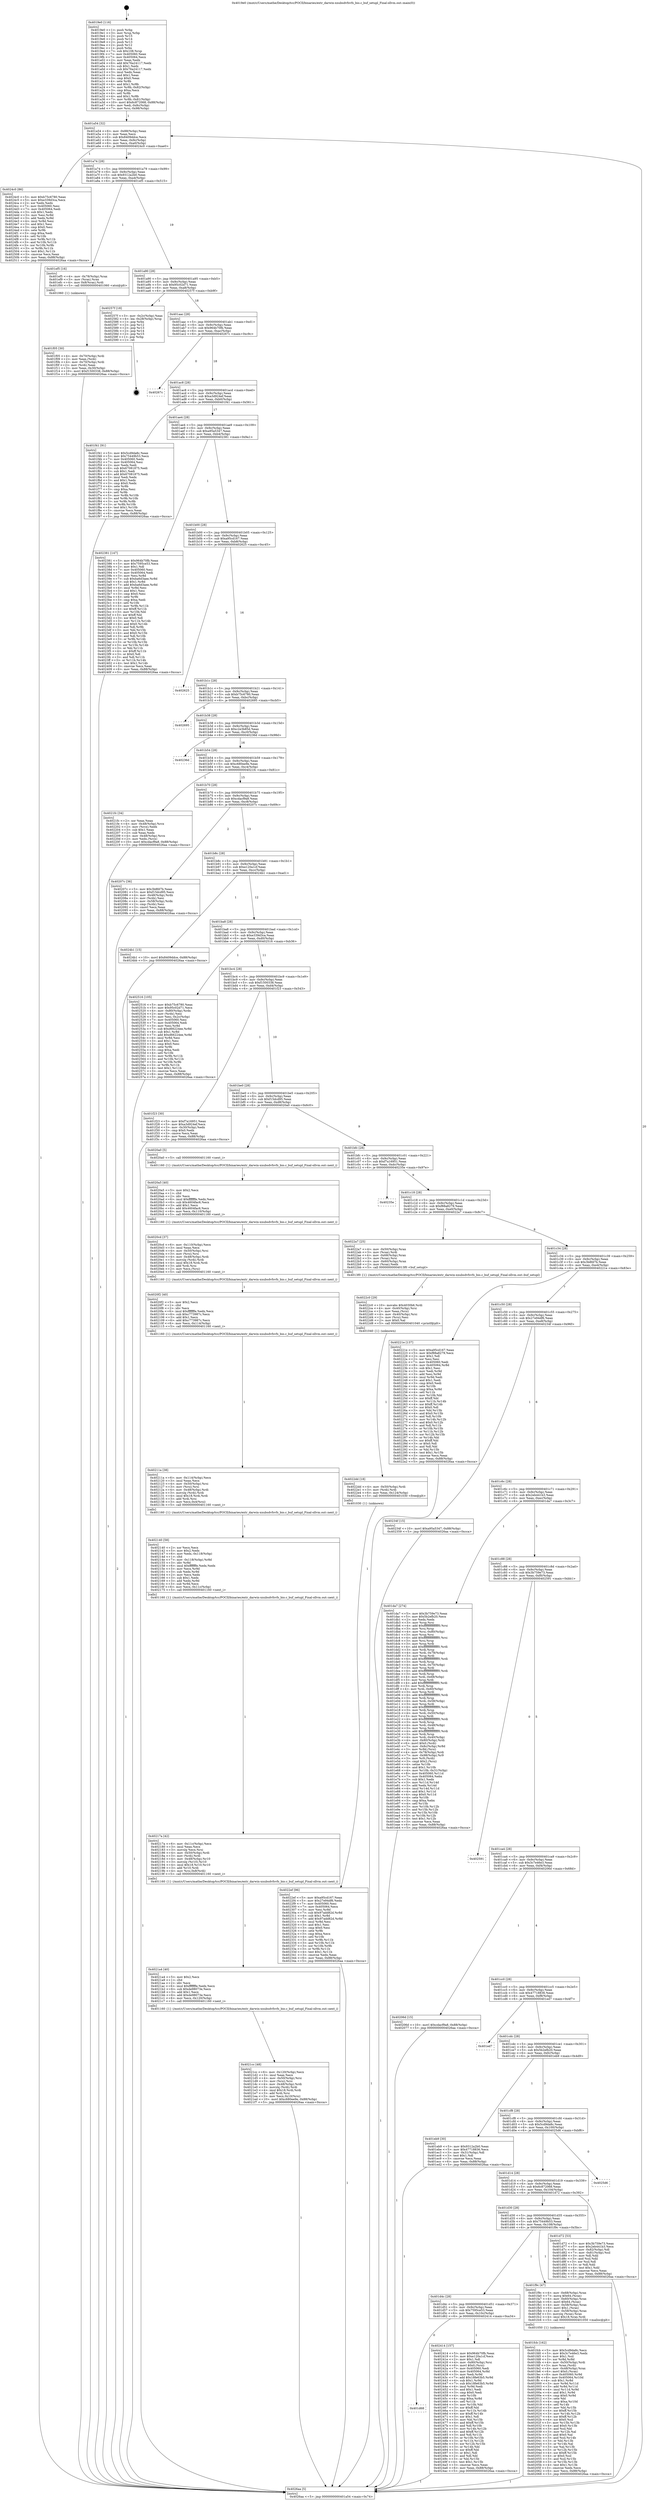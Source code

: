 digraph "0x4019e0" {
  label = "0x4019e0 (/mnt/c/Users/mathe/Desktop/tcc/POCII/binaries/extr_darwin-xnubsdvfsvfs_bio.c_buf_setupl_Final-ollvm.out::main(0))"
  labelloc = "t"
  node[shape=record]

  Entry [label="",width=0.3,height=0.3,shape=circle,fillcolor=black,style=filled]
  "0x401a54" [label="{
     0x401a54 [32]\l
     | [instrs]\l
     &nbsp;&nbsp;0x401a54 \<+6\>: mov -0x88(%rbp),%eax\l
     &nbsp;&nbsp;0x401a5a \<+2\>: mov %eax,%ecx\l
     &nbsp;&nbsp;0x401a5c \<+6\>: sub $0x8409ddce,%ecx\l
     &nbsp;&nbsp;0x401a62 \<+6\>: mov %eax,-0x9c(%rbp)\l
     &nbsp;&nbsp;0x401a68 \<+6\>: mov %ecx,-0xa0(%rbp)\l
     &nbsp;&nbsp;0x401a6e \<+6\>: je 00000000004024c0 \<main+0xae0\>\l
  }"]
  "0x4024c0" [label="{
     0x4024c0 [86]\l
     | [instrs]\l
     &nbsp;&nbsp;0x4024c0 \<+5\>: mov $0xb75c6780,%eax\l
     &nbsp;&nbsp;0x4024c5 \<+5\>: mov $0xe339d3ca,%ecx\l
     &nbsp;&nbsp;0x4024ca \<+2\>: xor %edx,%edx\l
     &nbsp;&nbsp;0x4024cc \<+7\>: mov 0x405060,%esi\l
     &nbsp;&nbsp;0x4024d3 \<+7\>: mov 0x405064,%edi\l
     &nbsp;&nbsp;0x4024da \<+3\>: sub $0x1,%edx\l
     &nbsp;&nbsp;0x4024dd \<+3\>: mov %esi,%r8d\l
     &nbsp;&nbsp;0x4024e0 \<+3\>: add %edx,%r8d\l
     &nbsp;&nbsp;0x4024e3 \<+4\>: imul %r8d,%esi\l
     &nbsp;&nbsp;0x4024e7 \<+3\>: and $0x1,%esi\l
     &nbsp;&nbsp;0x4024ea \<+3\>: cmp $0x0,%esi\l
     &nbsp;&nbsp;0x4024ed \<+4\>: sete %r9b\l
     &nbsp;&nbsp;0x4024f1 \<+3\>: cmp $0xa,%edi\l
     &nbsp;&nbsp;0x4024f4 \<+4\>: setl %r10b\l
     &nbsp;&nbsp;0x4024f8 \<+3\>: mov %r9b,%r11b\l
     &nbsp;&nbsp;0x4024fb \<+3\>: and %r10b,%r11b\l
     &nbsp;&nbsp;0x4024fe \<+3\>: xor %r10b,%r9b\l
     &nbsp;&nbsp;0x402501 \<+3\>: or %r9b,%r11b\l
     &nbsp;&nbsp;0x402504 \<+4\>: test $0x1,%r11b\l
     &nbsp;&nbsp;0x402508 \<+3\>: cmovne %ecx,%eax\l
     &nbsp;&nbsp;0x40250b \<+6\>: mov %eax,-0x88(%rbp)\l
     &nbsp;&nbsp;0x402511 \<+5\>: jmp 00000000004026aa \<main+0xcca\>\l
  }"]
  "0x401a74" [label="{
     0x401a74 [28]\l
     | [instrs]\l
     &nbsp;&nbsp;0x401a74 \<+5\>: jmp 0000000000401a79 \<main+0x99\>\l
     &nbsp;&nbsp;0x401a79 \<+6\>: mov -0x9c(%rbp),%eax\l
     &nbsp;&nbsp;0x401a7f \<+5\>: sub $0x9312a2b0,%eax\l
     &nbsp;&nbsp;0x401a84 \<+6\>: mov %eax,-0xa4(%rbp)\l
     &nbsp;&nbsp;0x401a8a \<+6\>: je 0000000000401ef5 \<main+0x515\>\l
  }"]
  Exit [label="",width=0.3,height=0.3,shape=circle,fillcolor=black,style=filled,peripheries=2]
  "0x401ef5" [label="{
     0x401ef5 [16]\l
     | [instrs]\l
     &nbsp;&nbsp;0x401ef5 \<+4\>: mov -0x78(%rbp),%rax\l
     &nbsp;&nbsp;0x401ef9 \<+3\>: mov (%rax),%rax\l
     &nbsp;&nbsp;0x401efc \<+4\>: mov 0x8(%rax),%rdi\l
     &nbsp;&nbsp;0x401f00 \<+5\>: call 0000000000401060 \<atoi@plt\>\l
     | [calls]\l
     &nbsp;&nbsp;0x401060 \{1\} (unknown)\l
  }"]
  "0x401a90" [label="{
     0x401a90 [28]\l
     | [instrs]\l
     &nbsp;&nbsp;0x401a90 \<+5\>: jmp 0000000000401a95 \<main+0xb5\>\l
     &nbsp;&nbsp;0x401a95 \<+6\>: mov -0x9c(%rbp),%eax\l
     &nbsp;&nbsp;0x401a9b \<+5\>: sub $0x95c02d71,%eax\l
     &nbsp;&nbsp;0x401aa0 \<+6\>: mov %eax,-0xa8(%rbp)\l
     &nbsp;&nbsp;0x401aa6 \<+6\>: je 000000000040257f \<main+0xb9f\>\l
  }"]
  "0x401d68" [label="{
     0x401d68\l
  }", style=dashed]
  "0x40257f" [label="{
     0x40257f [18]\l
     | [instrs]\l
     &nbsp;&nbsp;0x40257f \<+3\>: mov -0x2c(%rbp),%eax\l
     &nbsp;&nbsp;0x402582 \<+4\>: lea -0x28(%rbp),%rsp\l
     &nbsp;&nbsp;0x402586 \<+1\>: pop %rbx\l
     &nbsp;&nbsp;0x402587 \<+2\>: pop %r12\l
     &nbsp;&nbsp;0x402589 \<+2\>: pop %r13\l
     &nbsp;&nbsp;0x40258b \<+2\>: pop %r14\l
     &nbsp;&nbsp;0x40258d \<+2\>: pop %r15\l
     &nbsp;&nbsp;0x40258f \<+1\>: pop %rbp\l
     &nbsp;&nbsp;0x402590 \<+1\>: ret\l
  }"]
  "0x401aac" [label="{
     0x401aac [28]\l
     | [instrs]\l
     &nbsp;&nbsp;0x401aac \<+5\>: jmp 0000000000401ab1 \<main+0xd1\>\l
     &nbsp;&nbsp;0x401ab1 \<+6\>: mov -0x9c(%rbp),%eax\l
     &nbsp;&nbsp;0x401ab7 \<+5\>: sub $0x964b70fb,%eax\l
     &nbsp;&nbsp;0x401abc \<+6\>: mov %eax,-0xac(%rbp)\l
     &nbsp;&nbsp;0x401ac2 \<+6\>: je 000000000040267c \<main+0xc9c\>\l
  }"]
  "0x402414" [label="{
     0x402414 [157]\l
     | [instrs]\l
     &nbsp;&nbsp;0x402414 \<+5\>: mov $0x964b70fb,%eax\l
     &nbsp;&nbsp;0x402419 \<+5\>: mov $0xe120a1cf,%ecx\l
     &nbsp;&nbsp;0x40241e \<+2\>: mov $0x1,%dl\l
     &nbsp;&nbsp;0x402420 \<+4\>: mov -0x80(%rbp),%rsi\l
     &nbsp;&nbsp;0x402424 \<+6\>: movl $0x0,(%rsi)\l
     &nbsp;&nbsp;0x40242a \<+7\>: mov 0x405060,%edi\l
     &nbsp;&nbsp;0x402431 \<+8\>: mov 0x405064,%r8d\l
     &nbsp;&nbsp;0x402439 \<+3\>: mov %edi,%r9d\l
     &nbsp;&nbsp;0x40243c \<+7\>: add $0x18fe63b5,%r9d\l
     &nbsp;&nbsp;0x402443 \<+4\>: sub $0x1,%r9d\l
     &nbsp;&nbsp;0x402447 \<+7\>: sub $0x18fe63b5,%r9d\l
     &nbsp;&nbsp;0x40244e \<+4\>: imul %r9d,%edi\l
     &nbsp;&nbsp;0x402452 \<+3\>: and $0x1,%edi\l
     &nbsp;&nbsp;0x402455 \<+3\>: cmp $0x0,%edi\l
     &nbsp;&nbsp;0x402458 \<+4\>: sete %r10b\l
     &nbsp;&nbsp;0x40245c \<+4\>: cmp $0xa,%r8d\l
     &nbsp;&nbsp;0x402460 \<+4\>: setl %r11b\l
     &nbsp;&nbsp;0x402464 \<+3\>: mov %r10b,%bl\l
     &nbsp;&nbsp;0x402467 \<+3\>: xor $0xff,%bl\l
     &nbsp;&nbsp;0x40246a \<+3\>: mov %r11b,%r14b\l
     &nbsp;&nbsp;0x40246d \<+4\>: xor $0xff,%r14b\l
     &nbsp;&nbsp;0x402471 \<+3\>: xor $0x1,%dl\l
     &nbsp;&nbsp;0x402474 \<+3\>: mov %bl,%r15b\l
     &nbsp;&nbsp;0x402477 \<+4\>: and $0xff,%r15b\l
     &nbsp;&nbsp;0x40247b \<+3\>: and %dl,%r10b\l
     &nbsp;&nbsp;0x40247e \<+3\>: mov %r14b,%r12b\l
     &nbsp;&nbsp;0x402481 \<+4\>: and $0xff,%r12b\l
     &nbsp;&nbsp;0x402485 \<+3\>: and %dl,%r11b\l
     &nbsp;&nbsp;0x402488 \<+3\>: or %r10b,%r15b\l
     &nbsp;&nbsp;0x40248b \<+3\>: or %r11b,%r12b\l
     &nbsp;&nbsp;0x40248e \<+3\>: xor %r12b,%r15b\l
     &nbsp;&nbsp;0x402491 \<+3\>: or %r14b,%bl\l
     &nbsp;&nbsp;0x402494 \<+3\>: xor $0xff,%bl\l
     &nbsp;&nbsp;0x402497 \<+3\>: or $0x1,%dl\l
     &nbsp;&nbsp;0x40249a \<+2\>: and %dl,%bl\l
     &nbsp;&nbsp;0x40249c \<+3\>: or %bl,%r15b\l
     &nbsp;&nbsp;0x40249f \<+4\>: test $0x1,%r15b\l
     &nbsp;&nbsp;0x4024a3 \<+3\>: cmovne %ecx,%eax\l
     &nbsp;&nbsp;0x4024a6 \<+6\>: mov %eax,-0x88(%rbp)\l
     &nbsp;&nbsp;0x4024ac \<+5\>: jmp 00000000004026aa \<main+0xcca\>\l
  }"]
  "0x40267c" [label="{
     0x40267c\l
  }", style=dashed]
  "0x401ac8" [label="{
     0x401ac8 [28]\l
     | [instrs]\l
     &nbsp;&nbsp;0x401ac8 \<+5\>: jmp 0000000000401acd \<main+0xed\>\l
     &nbsp;&nbsp;0x401acd \<+6\>: mov -0x9c(%rbp),%eax\l
     &nbsp;&nbsp;0x401ad3 \<+5\>: sub $0xa3d924ef,%eax\l
     &nbsp;&nbsp;0x401ad8 \<+6\>: mov %eax,-0xb0(%rbp)\l
     &nbsp;&nbsp;0x401ade \<+6\>: je 0000000000401f41 \<main+0x561\>\l
  }"]
  "0x4022ef" [label="{
     0x4022ef [96]\l
     | [instrs]\l
     &nbsp;&nbsp;0x4022ef \<+5\>: mov $0xa95cd167,%eax\l
     &nbsp;&nbsp;0x4022f4 \<+5\>: mov $0x27e94df6,%edx\l
     &nbsp;&nbsp;0x4022f9 \<+7\>: mov 0x405060,%esi\l
     &nbsp;&nbsp;0x402300 \<+7\>: mov 0x405064,%ecx\l
     &nbsp;&nbsp;0x402307 \<+3\>: mov %esi,%r8d\l
     &nbsp;&nbsp;0x40230a \<+7\>: sub $0x97add82d,%r8d\l
     &nbsp;&nbsp;0x402311 \<+4\>: sub $0x1,%r8d\l
     &nbsp;&nbsp;0x402315 \<+7\>: add $0x97add82d,%r8d\l
     &nbsp;&nbsp;0x40231c \<+4\>: imul %r8d,%esi\l
     &nbsp;&nbsp;0x402320 \<+3\>: and $0x1,%esi\l
     &nbsp;&nbsp;0x402323 \<+3\>: cmp $0x0,%esi\l
     &nbsp;&nbsp;0x402326 \<+4\>: sete %r9b\l
     &nbsp;&nbsp;0x40232a \<+3\>: cmp $0xa,%ecx\l
     &nbsp;&nbsp;0x40232d \<+4\>: setl %r10b\l
     &nbsp;&nbsp;0x402331 \<+3\>: mov %r9b,%r11b\l
     &nbsp;&nbsp;0x402334 \<+3\>: and %r10b,%r11b\l
     &nbsp;&nbsp;0x402337 \<+3\>: xor %r10b,%r9b\l
     &nbsp;&nbsp;0x40233a \<+3\>: or %r9b,%r11b\l
     &nbsp;&nbsp;0x40233d \<+4\>: test $0x1,%r11b\l
     &nbsp;&nbsp;0x402341 \<+3\>: cmovne %edx,%eax\l
     &nbsp;&nbsp;0x402344 \<+6\>: mov %eax,-0x88(%rbp)\l
     &nbsp;&nbsp;0x40234a \<+5\>: jmp 00000000004026aa \<main+0xcca\>\l
  }"]
  "0x401f41" [label="{
     0x401f41 [91]\l
     | [instrs]\l
     &nbsp;&nbsp;0x401f41 \<+5\>: mov $0x5cd9da8c,%eax\l
     &nbsp;&nbsp;0x401f46 \<+5\>: mov $0x75449b53,%ecx\l
     &nbsp;&nbsp;0x401f4b \<+7\>: mov 0x405060,%edx\l
     &nbsp;&nbsp;0x401f52 \<+7\>: mov 0x405064,%esi\l
     &nbsp;&nbsp;0x401f59 \<+2\>: mov %edx,%edi\l
     &nbsp;&nbsp;0x401f5b \<+6\>: sub $0x67081875,%edi\l
     &nbsp;&nbsp;0x401f61 \<+3\>: sub $0x1,%edi\l
     &nbsp;&nbsp;0x401f64 \<+6\>: add $0x67081875,%edi\l
     &nbsp;&nbsp;0x401f6a \<+3\>: imul %edi,%edx\l
     &nbsp;&nbsp;0x401f6d \<+3\>: and $0x1,%edx\l
     &nbsp;&nbsp;0x401f70 \<+3\>: cmp $0x0,%edx\l
     &nbsp;&nbsp;0x401f73 \<+4\>: sete %r8b\l
     &nbsp;&nbsp;0x401f77 \<+3\>: cmp $0xa,%esi\l
     &nbsp;&nbsp;0x401f7a \<+4\>: setl %r9b\l
     &nbsp;&nbsp;0x401f7e \<+3\>: mov %r8b,%r10b\l
     &nbsp;&nbsp;0x401f81 \<+3\>: and %r9b,%r10b\l
     &nbsp;&nbsp;0x401f84 \<+3\>: xor %r9b,%r8b\l
     &nbsp;&nbsp;0x401f87 \<+3\>: or %r8b,%r10b\l
     &nbsp;&nbsp;0x401f8a \<+4\>: test $0x1,%r10b\l
     &nbsp;&nbsp;0x401f8e \<+3\>: cmovne %ecx,%eax\l
     &nbsp;&nbsp;0x401f91 \<+6\>: mov %eax,-0x88(%rbp)\l
     &nbsp;&nbsp;0x401f97 \<+5\>: jmp 00000000004026aa \<main+0xcca\>\l
  }"]
  "0x401ae4" [label="{
     0x401ae4 [28]\l
     | [instrs]\l
     &nbsp;&nbsp;0x401ae4 \<+5\>: jmp 0000000000401ae9 \<main+0x109\>\l
     &nbsp;&nbsp;0x401ae9 \<+6\>: mov -0x9c(%rbp),%eax\l
     &nbsp;&nbsp;0x401aef \<+5\>: sub $0xa95a5347,%eax\l
     &nbsp;&nbsp;0x401af4 \<+6\>: mov %eax,-0xb4(%rbp)\l
     &nbsp;&nbsp;0x401afa \<+6\>: je 0000000000402381 \<main+0x9a1\>\l
  }"]
  "0x4022dd" [label="{
     0x4022dd [18]\l
     | [instrs]\l
     &nbsp;&nbsp;0x4022dd \<+4\>: mov -0x50(%rbp),%rdi\l
     &nbsp;&nbsp;0x4022e1 \<+3\>: mov (%rdi),%rdi\l
     &nbsp;&nbsp;0x4022e4 \<+6\>: mov %eax,-0x124(%rbp)\l
     &nbsp;&nbsp;0x4022ea \<+5\>: call 0000000000401030 \<free@plt\>\l
     | [calls]\l
     &nbsp;&nbsp;0x401030 \{1\} (unknown)\l
  }"]
  "0x402381" [label="{
     0x402381 [147]\l
     | [instrs]\l
     &nbsp;&nbsp;0x402381 \<+5\>: mov $0x964b70fb,%eax\l
     &nbsp;&nbsp;0x402386 \<+5\>: mov $0x7595ce53,%ecx\l
     &nbsp;&nbsp;0x40238b \<+2\>: mov $0x1,%dl\l
     &nbsp;&nbsp;0x40238d \<+7\>: mov 0x405060,%esi\l
     &nbsp;&nbsp;0x402394 \<+7\>: mov 0x405064,%edi\l
     &nbsp;&nbsp;0x40239b \<+3\>: mov %esi,%r8d\l
     &nbsp;&nbsp;0x40239e \<+7\>: sub $0xba6d3aee,%r8d\l
     &nbsp;&nbsp;0x4023a5 \<+4\>: sub $0x1,%r8d\l
     &nbsp;&nbsp;0x4023a9 \<+7\>: add $0xba6d3aee,%r8d\l
     &nbsp;&nbsp;0x4023b0 \<+4\>: imul %r8d,%esi\l
     &nbsp;&nbsp;0x4023b4 \<+3\>: and $0x1,%esi\l
     &nbsp;&nbsp;0x4023b7 \<+3\>: cmp $0x0,%esi\l
     &nbsp;&nbsp;0x4023ba \<+4\>: sete %r9b\l
     &nbsp;&nbsp;0x4023be \<+3\>: cmp $0xa,%edi\l
     &nbsp;&nbsp;0x4023c1 \<+4\>: setl %r10b\l
     &nbsp;&nbsp;0x4023c5 \<+3\>: mov %r9b,%r11b\l
     &nbsp;&nbsp;0x4023c8 \<+4\>: xor $0xff,%r11b\l
     &nbsp;&nbsp;0x4023cc \<+3\>: mov %r10b,%bl\l
     &nbsp;&nbsp;0x4023cf \<+3\>: xor $0xff,%bl\l
     &nbsp;&nbsp;0x4023d2 \<+3\>: xor $0x0,%dl\l
     &nbsp;&nbsp;0x4023d5 \<+3\>: mov %r11b,%r14b\l
     &nbsp;&nbsp;0x4023d8 \<+4\>: and $0x0,%r14b\l
     &nbsp;&nbsp;0x4023dc \<+3\>: and %dl,%r9b\l
     &nbsp;&nbsp;0x4023df \<+3\>: mov %bl,%r15b\l
     &nbsp;&nbsp;0x4023e2 \<+4\>: and $0x0,%r15b\l
     &nbsp;&nbsp;0x4023e6 \<+3\>: and %dl,%r10b\l
     &nbsp;&nbsp;0x4023e9 \<+3\>: or %r9b,%r14b\l
     &nbsp;&nbsp;0x4023ec \<+3\>: or %r10b,%r15b\l
     &nbsp;&nbsp;0x4023ef \<+3\>: xor %r15b,%r14b\l
     &nbsp;&nbsp;0x4023f2 \<+3\>: or %bl,%r11b\l
     &nbsp;&nbsp;0x4023f5 \<+4\>: xor $0xff,%r11b\l
     &nbsp;&nbsp;0x4023f9 \<+3\>: or $0x0,%dl\l
     &nbsp;&nbsp;0x4023fc \<+3\>: and %dl,%r11b\l
     &nbsp;&nbsp;0x4023ff \<+3\>: or %r11b,%r14b\l
     &nbsp;&nbsp;0x402402 \<+4\>: test $0x1,%r14b\l
     &nbsp;&nbsp;0x402406 \<+3\>: cmovne %ecx,%eax\l
     &nbsp;&nbsp;0x402409 \<+6\>: mov %eax,-0x88(%rbp)\l
     &nbsp;&nbsp;0x40240f \<+5\>: jmp 00000000004026aa \<main+0xcca\>\l
  }"]
  "0x401b00" [label="{
     0x401b00 [28]\l
     | [instrs]\l
     &nbsp;&nbsp;0x401b00 \<+5\>: jmp 0000000000401b05 \<main+0x125\>\l
     &nbsp;&nbsp;0x401b05 \<+6\>: mov -0x9c(%rbp),%eax\l
     &nbsp;&nbsp;0x401b0b \<+5\>: sub $0xa95cd167,%eax\l
     &nbsp;&nbsp;0x401b10 \<+6\>: mov %eax,-0xb8(%rbp)\l
     &nbsp;&nbsp;0x401b16 \<+6\>: je 0000000000402625 \<main+0xc45\>\l
  }"]
  "0x4022c0" [label="{
     0x4022c0 [29]\l
     | [instrs]\l
     &nbsp;&nbsp;0x4022c0 \<+10\>: movabs $0x4030b6,%rdi\l
     &nbsp;&nbsp;0x4022ca \<+4\>: mov -0x40(%rbp),%rsi\l
     &nbsp;&nbsp;0x4022ce \<+2\>: mov %eax,(%rsi)\l
     &nbsp;&nbsp;0x4022d0 \<+4\>: mov -0x40(%rbp),%rsi\l
     &nbsp;&nbsp;0x4022d4 \<+2\>: mov (%rsi),%esi\l
     &nbsp;&nbsp;0x4022d6 \<+2\>: mov $0x0,%al\l
     &nbsp;&nbsp;0x4022d8 \<+5\>: call 0000000000401040 \<printf@plt\>\l
     | [calls]\l
     &nbsp;&nbsp;0x401040 \{1\} (unknown)\l
  }"]
  "0x402625" [label="{
     0x402625\l
  }", style=dashed]
  "0x401b1c" [label="{
     0x401b1c [28]\l
     | [instrs]\l
     &nbsp;&nbsp;0x401b1c \<+5\>: jmp 0000000000401b21 \<main+0x141\>\l
     &nbsp;&nbsp;0x401b21 \<+6\>: mov -0x9c(%rbp),%eax\l
     &nbsp;&nbsp;0x401b27 \<+5\>: sub $0xb75c6780,%eax\l
     &nbsp;&nbsp;0x401b2c \<+6\>: mov %eax,-0xbc(%rbp)\l
     &nbsp;&nbsp;0x401b32 \<+6\>: je 0000000000402695 \<main+0xcb5\>\l
  }"]
  "0x4021cc" [label="{
     0x4021cc [48]\l
     | [instrs]\l
     &nbsp;&nbsp;0x4021cc \<+6\>: mov -0x120(%rbp),%ecx\l
     &nbsp;&nbsp;0x4021d2 \<+3\>: imul %eax,%ecx\l
     &nbsp;&nbsp;0x4021d5 \<+4\>: mov -0x50(%rbp),%rsi\l
     &nbsp;&nbsp;0x4021d9 \<+3\>: mov (%rsi),%rsi\l
     &nbsp;&nbsp;0x4021dc \<+4\>: mov -0x48(%rbp),%rdi\l
     &nbsp;&nbsp;0x4021e0 \<+3\>: movslq (%rdi),%rdi\l
     &nbsp;&nbsp;0x4021e3 \<+4\>: imul $0x18,%rdi,%rdi\l
     &nbsp;&nbsp;0x4021e7 \<+3\>: add %rdi,%rsi\l
     &nbsp;&nbsp;0x4021ea \<+3\>: mov %ecx,0x10(%rsi)\l
     &nbsp;&nbsp;0x4021ed \<+10\>: movl $0xc680ee9e,-0x88(%rbp)\l
     &nbsp;&nbsp;0x4021f7 \<+5\>: jmp 00000000004026aa \<main+0xcca\>\l
  }"]
  "0x402695" [label="{
     0x402695\l
  }", style=dashed]
  "0x401b38" [label="{
     0x401b38 [28]\l
     | [instrs]\l
     &nbsp;&nbsp;0x401b38 \<+5\>: jmp 0000000000401b3d \<main+0x15d\>\l
     &nbsp;&nbsp;0x401b3d \<+6\>: mov -0x9c(%rbp),%eax\l
     &nbsp;&nbsp;0x401b43 \<+5\>: sub $0xc2e3b85d,%eax\l
     &nbsp;&nbsp;0x401b48 \<+6\>: mov %eax,-0xc0(%rbp)\l
     &nbsp;&nbsp;0x401b4e \<+6\>: je 000000000040236d \<main+0x98d\>\l
  }"]
  "0x4021a4" [label="{
     0x4021a4 [40]\l
     | [instrs]\l
     &nbsp;&nbsp;0x4021a4 \<+5\>: mov $0x2,%ecx\l
     &nbsp;&nbsp;0x4021a9 \<+1\>: cltd\l
     &nbsp;&nbsp;0x4021aa \<+2\>: idiv %ecx\l
     &nbsp;&nbsp;0x4021ac \<+6\>: imul $0xfffffffe,%edx,%ecx\l
     &nbsp;&nbsp;0x4021b2 \<+6\>: sub $0xde98073e,%ecx\l
     &nbsp;&nbsp;0x4021b8 \<+3\>: add $0x1,%ecx\l
     &nbsp;&nbsp;0x4021bb \<+6\>: add $0xde98073e,%ecx\l
     &nbsp;&nbsp;0x4021c1 \<+6\>: mov %ecx,-0x120(%rbp)\l
     &nbsp;&nbsp;0x4021c7 \<+5\>: call 0000000000401160 \<next_i\>\l
     | [calls]\l
     &nbsp;&nbsp;0x401160 \{1\} (/mnt/c/Users/mathe/Desktop/tcc/POCII/binaries/extr_darwin-xnubsdvfsvfs_bio.c_buf_setupl_Final-ollvm.out::next_i)\l
  }"]
  "0x40236d" [label="{
     0x40236d\l
  }", style=dashed]
  "0x401b54" [label="{
     0x401b54 [28]\l
     | [instrs]\l
     &nbsp;&nbsp;0x401b54 \<+5\>: jmp 0000000000401b59 \<main+0x179\>\l
     &nbsp;&nbsp;0x401b59 \<+6\>: mov -0x9c(%rbp),%eax\l
     &nbsp;&nbsp;0x401b5f \<+5\>: sub $0xc680ee9e,%eax\l
     &nbsp;&nbsp;0x401b64 \<+6\>: mov %eax,-0xc4(%rbp)\l
     &nbsp;&nbsp;0x401b6a \<+6\>: je 00000000004021fc \<main+0x81c\>\l
  }"]
  "0x40217a" [label="{
     0x40217a [42]\l
     | [instrs]\l
     &nbsp;&nbsp;0x40217a \<+6\>: mov -0x11c(%rbp),%ecx\l
     &nbsp;&nbsp;0x402180 \<+3\>: imul %eax,%ecx\l
     &nbsp;&nbsp;0x402183 \<+3\>: movslq %ecx,%rsi\l
     &nbsp;&nbsp;0x402186 \<+4\>: mov -0x50(%rbp),%rdi\l
     &nbsp;&nbsp;0x40218a \<+3\>: mov (%rdi),%rdi\l
     &nbsp;&nbsp;0x40218d \<+4\>: mov -0x48(%rbp),%r10\l
     &nbsp;&nbsp;0x402191 \<+3\>: movslq (%r10),%r10\l
     &nbsp;&nbsp;0x402194 \<+4\>: imul $0x18,%r10,%r10\l
     &nbsp;&nbsp;0x402198 \<+3\>: add %r10,%rdi\l
     &nbsp;&nbsp;0x40219b \<+4\>: mov %rsi,0x8(%rdi)\l
     &nbsp;&nbsp;0x40219f \<+5\>: call 0000000000401160 \<next_i\>\l
     | [calls]\l
     &nbsp;&nbsp;0x401160 \{1\} (/mnt/c/Users/mathe/Desktop/tcc/POCII/binaries/extr_darwin-xnubsdvfsvfs_bio.c_buf_setupl_Final-ollvm.out::next_i)\l
  }"]
  "0x4021fc" [label="{
     0x4021fc [34]\l
     | [instrs]\l
     &nbsp;&nbsp;0x4021fc \<+2\>: xor %eax,%eax\l
     &nbsp;&nbsp;0x4021fe \<+4\>: mov -0x48(%rbp),%rcx\l
     &nbsp;&nbsp;0x402202 \<+2\>: mov (%rcx),%edx\l
     &nbsp;&nbsp;0x402204 \<+3\>: sub $0x1,%eax\l
     &nbsp;&nbsp;0x402207 \<+2\>: sub %eax,%edx\l
     &nbsp;&nbsp;0x402209 \<+4\>: mov -0x48(%rbp),%rcx\l
     &nbsp;&nbsp;0x40220d \<+2\>: mov %edx,(%rcx)\l
     &nbsp;&nbsp;0x40220f \<+10\>: movl $0xcdacf9a8,-0x88(%rbp)\l
     &nbsp;&nbsp;0x402219 \<+5\>: jmp 00000000004026aa \<main+0xcca\>\l
  }"]
  "0x401b70" [label="{
     0x401b70 [28]\l
     | [instrs]\l
     &nbsp;&nbsp;0x401b70 \<+5\>: jmp 0000000000401b75 \<main+0x195\>\l
     &nbsp;&nbsp;0x401b75 \<+6\>: mov -0x9c(%rbp),%eax\l
     &nbsp;&nbsp;0x401b7b \<+5\>: sub $0xcdacf9a8,%eax\l
     &nbsp;&nbsp;0x401b80 \<+6\>: mov %eax,-0xc8(%rbp)\l
     &nbsp;&nbsp;0x401b86 \<+6\>: je 000000000040207c \<main+0x69c\>\l
  }"]
  "0x402140" [label="{
     0x402140 [58]\l
     | [instrs]\l
     &nbsp;&nbsp;0x402140 \<+2\>: xor %ecx,%ecx\l
     &nbsp;&nbsp;0x402142 \<+5\>: mov $0x2,%edx\l
     &nbsp;&nbsp;0x402147 \<+6\>: mov %edx,-0x118(%rbp)\l
     &nbsp;&nbsp;0x40214d \<+1\>: cltd\l
     &nbsp;&nbsp;0x40214e \<+7\>: mov -0x118(%rbp),%r8d\l
     &nbsp;&nbsp;0x402155 \<+3\>: idiv %r8d\l
     &nbsp;&nbsp;0x402158 \<+6\>: imul $0xfffffffe,%edx,%edx\l
     &nbsp;&nbsp;0x40215e \<+3\>: mov %ecx,%r9d\l
     &nbsp;&nbsp;0x402161 \<+3\>: sub %edx,%r9d\l
     &nbsp;&nbsp;0x402164 \<+2\>: mov %ecx,%edx\l
     &nbsp;&nbsp;0x402166 \<+3\>: sub $0x1,%edx\l
     &nbsp;&nbsp;0x402169 \<+3\>: add %edx,%r9d\l
     &nbsp;&nbsp;0x40216c \<+3\>: sub %r9d,%ecx\l
     &nbsp;&nbsp;0x40216f \<+6\>: mov %ecx,-0x11c(%rbp)\l
     &nbsp;&nbsp;0x402175 \<+5\>: call 0000000000401160 \<next_i\>\l
     | [calls]\l
     &nbsp;&nbsp;0x401160 \{1\} (/mnt/c/Users/mathe/Desktop/tcc/POCII/binaries/extr_darwin-xnubsdvfsvfs_bio.c_buf_setupl_Final-ollvm.out::next_i)\l
  }"]
  "0x40207c" [label="{
     0x40207c [36]\l
     | [instrs]\l
     &nbsp;&nbsp;0x40207c \<+5\>: mov $0x3b8fd7b,%eax\l
     &nbsp;&nbsp;0x402081 \<+5\>: mov $0xf15dcd95,%ecx\l
     &nbsp;&nbsp;0x402086 \<+4\>: mov -0x48(%rbp),%rdx\l
     &nbsp;&nbsp;0x40208a \<+2\>: mov (%rdx),%esi\l
     &nbsp;&nbsp;0x40208c \<+4\>: mov -0x58(%rbp),%rdx\l
     &nbsp;&nbsp;0x402090 \<+2\>: cmp (%rdx),%esi\l
     &nbsp;&nbsp;0x402092 \<+3\>: cmovl %ecx,%eax\l
     &nbsp;&nbsp;0x402095 \<+6\>: mov %eax,-0x88(%rbp)\l
     &nbsp;&nbsp;0x40209b \<+5\>: jmp 00000000004026aa \<main+0xcca\>\l
  }"]
  "0x401b8c" [label="{
     0x401b8c [28]\l
     | [instrs]\l
     &nbsp;&nbsp;0x401b8c \<+5\>: jmp 0000000000401b91 \<main+0x1b1\>\l
     &nbsp;&nbsp;0x401b91 \<+6\>: mov -0x9c(%rbp),%eax\l
     &nbsp;&nbsp;0x401b97 \<+5\>: sub $0xe120a1cf,%eax\l
     &nbsp;&nbsp;0x401b9c \<+6\>: mov %eax,-0xcc(%rbp)\l
     &nbsp;&nbsp;0x401ba2 \<+6\>: je 00000000004024b1 \<main+0xad1\>\l
  }"]
  "0x40211a" [label="{
     0x40211a [38]\l
     | [instrs]\l
     &nbsp;&nbsp;0x40211a \<+6\>: mov -0x114(%rbp),%ecx\l
     &nbsp;&nbsp;0x402120 \<+3\>: imul %eax,%ecx\l
     &nbsp;&nbsp;0x402123 \<+4\>: mov -0x50(%rbp),%rsi\l
     &nbsp;&nbsp;0x402127 \<+3\>: mov (%rsi),%rsi\l
     &nbsp;&nbsp;0x40212a \<+4\>: mov -0x48(%rbp),%rdi\l
     &nbsp;&nbsp;0x40212e \<+3\>: movslq (%rdi),%rdi\l
     &nbsp;&nbsp;0x402131 \<+4\>: imul $0x18,%rdi,%rdi\l
     &nbsp;&nbsp;0x402135 \<+3\>: add %rdi,%rsi\l
     &nbsp;&nbsp;0x402138 \<+3\>: mov %ecx,0x4(%rsi)\l
     &nbsp;&nbsp;0x40213b \<+5\>: call 0000000000401160 \<next_i\>\l
     | [calls]\l
     &nbsp;&nbsp;0x401160 \{1\} (/mnt/c/Users/mathe/Desktop/tcc/POCII/binaries/extr_darwin-xnubsdvfsvfs_bio.c_buf_setupl_Final-ollvm.out::next_i)\l
  }"]
  "0x4024b1" [label="{
     0x4024b1 [15]\l
     | [instrs]\l
     &nbsp;&nbsp;0x4024b1 \<+10\>: movl $0x8409ddce,-0x88(%rbp)\l
     &nbsp;&nbsp;0x4024bb \<+5\>: jmp 00000000004026aa \<main+0xcca\>\l
  }"]
  "0x401ba8" [label="{
     0x401ba8 [28]\l
     | [instrs]\l
     &nbsp;&nbsp;0x401ba8 \<+5\>: jmp 0000000000401bad \<main+0x1cd\>\l
     &nbsp;&nbsp;0x401bad \<+6\>: mov -0x9c(%rbp),%eax\l
     &nbsp;&nbsp;0x401bb3 \<+5\>: sub $0xe339d3ca,%eax\l
     &nbsp;&nbsp;0x401bb8 \<+6\>: mov %eax,-0xd0(%rbp)\l
     &nbsp;&nbsp;0x401bbe \<+6\>: je 0000000000402516 \<main+0xb36\>\l
  }"]
  "0x4020f2" [label="{
     0x4020f2 [40]\l
     | [instrs]\l
     &nbsp;&nbsp;0x4020f2 \<+5\>: mov $0x2,%ecx\l
     &nbsp;&nbsp;0x4020f7 \<+1\>: cltd\l
     &nbsp;&nbsp;0x4020f8 \<+2\>: idiv %ecx\l
     &nbsp;&nbsp;0x4020fa \<+6\>: imul $0xfffffffe,%edx,%ecx\l
     &nbsp;&nbsp;0x402100 \<+6\>: sub $0xc773987c,%ecx\l
     &nbsp;&nbsp;0x402106 \<+3\>: add $0x1,%ecx\l
     &nbsp;&nbsp;0x402109 \<+6\>: add $0xc773987c,%ecx\l
     &nbsp;&nbsp;0x40210f \<+6\>: mov %ecx,-0x114(%rbp)\l
     &nbsp;&nbsp;0x402115 \<+5\>: call 0000000000401160 \<next_i\>\l
     | [calls]\l
     &nbsp;&nbsp;0x401160 \{1\} (/mnt/c/Users/mathe/Desktop/tcc/POCII/binaries/extr_darwin-xnubsdvfsvfs_bio.c_buf_setupl_Final-ollvm.out::next_i)\l
  }"]
  "0x402516" [label="{
     0x402516 [105]\l
     | [instrs]\l
     &nbsp;&nbsp;0x402516 \<+5\>: mov $0xb75c6780,%eax\l
     &nbsp;&nbsp;0x40251b \<+5\>: mov $0x95c02d71,%ecx\l
     &nbsp;&nbsp;0x402520 \<+4\>: mov -0x80(%rbp),%rdx\l
     &nbsp;&nbsp;0x402524 \<+2\>: mov (%rdx),%esi\l
     &nbsp;&nbsp;0x402526 \<+3\>: mov %esi,-0x2c(%rbp)\l
     &nbsp;&nbsp;0x402529 \<+7\>: mov 0x405060,%esi\l
     &nbsp;&nbsp;0x402530 \<+7\>: mov 0x405064,%edi\l
     &nbsp;&nbsp;0x402537 \<+3\>: mov %esi,%r8d\l
     &nbsp;&nbsp;0x40253a \<+7\>: sub $0xd66224ee,%r8d\l
     &nbsp;&nbsp;0x402541 \<+4\>: sub $0x1,%r8d\l
     &nbsp;&nbsp;0x402545 \<+7\>: add $0xd66224ee,%r8d\l
     &nbsp;&nbsp;0x40254c \<+4\>: imul %r8d,%esi\l
     &nbsp;&nbsp;0x402550 \<+3\>: and $0x1,%esi\l
     &nbsp;&nbsp;0x402553 \<+3\>: cmp $0x0,%esi\l
     &nbsp;&nbsp;0x402556 \<+4\>: sete %r9b\l
     &nbsp;&nbsp;0x40255a \<+3\>: cmp $0xa,%edi\l
     &nbsp;&nbsp;0x40255d \<+4\>: setl %r10b\l
     &nbsp;&nbsp;0x402561 \<+3\>: mov %r9b,%r11b\l
     &nbsp;&nbsp;0x402564 \<+3\>: and %r10b,%r11b\l
     &nbsp;&nbsp;0x402567 \<+3\>: xor %r10b,%r9b\l
     &nbsp;&nbsp;0x40256a \<+3\>: or %r9b,%r11b\l
     &nbsp;&nbsp;0x40256d \<+4\>: test $0x1,%r11b\l
     &nbsp;&nbsp;0x402571 \<+3\>: cmovne %ecx,%eax\l
     &nbsp;&nbsp;0x402574 \<+6\>: mov %eax,-0x88(%rbp)\l
     &nbsp;&nbsp;0x40257a \<+5\>: jmp 00000000004026aa \<main+0xcca\>\l
  }"]
  "0x401bc4" [label="{
     0x401bc4 [28]\l
     | [instrs]\l
     &nbsp;&nbsp;0x401bc4 \<+5\>: jmp 0000000000401bc9 \<main+0x1e9\>\l
     &nbsp;&nbsp;0x401bc9 \<+6\>: mov -0x9c(%rbp),%eax\l
     &nbsp;&nbsp;0x401bcf \<+5\>: sub $0xf1500338,%eax\l
     &nbsp;&nbsp;0x401bd4 \<+6\>: mov %eax,-0xd4(%rbp)\l
     &nbsp;&nbsp;0x401bda \<+6\>: je 0000000000401f23 \<main+0x543\>\l
  }"]
  "0x4020cd" [label="{
     0x4020cd [37]\l
     | [instrs]\l
     &nbsp;&nbsp;0x4020cd \<+6\>: mov -0x110(%rbp),%ecx\l
     &nbsp;&nbsp;0x4020d3 \<+3\>: imul %eax,%ecx\l
     &nbsp;&nbsp;0x4020d6 \<+4\>: mov -0x50(%rbp),%rsi\l
     &nbsp;&nbsp;0x4020da \<+3\>: mov (%rsi),%rsi\l
     &nbsp;&nbsp;0x4020dd \<+4\>: mov -0x48(%rbp),%rdi\l
     &nbsp;&nbsp;0x4020e1 \<+3\>: movslq (%rdi),%rdi\l
     &nbsp;&nbsp;0x4020e4 \<+4\>: imul $0x18,%rdi,%rdi\l
     &nbsp;&nbsp;0x4020e8 \<+3\>: add %rdi,%rsi\l
     &nbsp;&nbsp;0x4020eb \<+2\>: mov %ecx,(%rsi)\l
     &nbsp;&nbsp;0x4020ed \<+5\>: call 0000000000401160 \<next_i\>\l
     | [calls]\l
     &nbsp;&nbsp;0x401160 \{1\} (/mnt/c/Users/mathe/Desktop/tcc/POCII/binaries/extr_darwin-xnubsdvfsvfs_bio.c_buf_setupl_Final-ollvm.out::next_i)\l
  }"]
  "0x401f23" [label="{
     0x401f23 [30]\l
     | [instrs]\l
     &nbsp;&nbsp;0x401f23 \<+5\>: mov $0xf7a16951,%eax\l
     &nbsp;&nbsp;0x401f28 \<+5\>: mov $0xa3d924ef,%ecx\l
     &nbsp;&nbsp;0x401f2d \<+3\>: mov -0x30(%rbp),%edx\l
     &nbsp;&nbsp;0x401f30 \<+3\>: cmp $0x0,%edx\l
     &nbsp;&nbsp;0x401f33 \<+3\>: cmove %ecx,%eax\l
     &nbsp;&nbsp;0x401f36 \<+6\>: mov %eax,-0x88(%rbp)\l
     &nbsp;&nbsp;0x401f3c \<+5\>: jmp 00000000004026aa \<main+0xcca\>\l
  }"]
  "0x401be0" [label="{
     0x401be0 [28]\l
     | [instrs]\l
     &nbsp;&nbsp;0x401be0 \<+5\>: jmp 0000000000401be5 \<main+0x205\>\l
     &nbsp;&nbsp;0x401be5 \<+6\>: mov -0x9c(%rbp),%eax\l
     &nbsp;&nbsp;0x401beb \<+5\>: sub $0xf15dcd95,%eax\l
     &nbsp;&nbsp;0x401bf0 \<+6\>: mov %eax,-0xd8(%rbp)\l
     &nbsp;&nbsp;0x401bf6 \<+6\>: je 00000000004020a0 \<main+0x6c0\>\l
  }"]
  "0x4020a5" [label="{
     0x4020a5 [40]\l
     | [instrs]\l
     &nbsp;&nbsp;0x4020a5 \<+5\>: mov $0x2,%ecx\l
     &nbsp;&nbsp;0x4020aa \<+1\>: cltd\l
     &nbsp;&nbsp;0x4020ab \<+2\>: idiv %ecx\l
     &nbsp;&nbsp;0x4020ad \<+6\>: imul $0xfffffffe,%edx,%ecx\l
     &nbsp;&nbsp;0x4020b3 \<+6\>: sub $0x4604fac6,%ecx\l
     &nbsp;&nbsp;0x4020b9 \<+3\>: add $0x1,%ecx\l
     &nbsp;&nbsp;0x4020bc \<+6\>: add $0x4604fac6,%ecx\l
     &nbsp;&nbsp;0x4020c2 \<+6\>: mov %ecx,-0x110(%rbp)\l
     &nbsp;&nbsp;0x4020c8 \<+5\>: call 0000000000401160 \<next_i\>\l
     | [calls]\l
     &nbsp;&nbsp;0x401160 \{1\} (/mnt/c/Users/mathe/Desktop/tcc/POCII/binaries/extr_darwin-xnubsdvfsvfs_bio.c_buf_setupl_Final-ollvm.out::next_i)\l
  }"]
  "0x4020a0" [label="{
     0x4020a0 [5]\l
     | [instrs]\l
     &nbsp;&nbsp;0x4020a0 \<+5\>: call 0000000000401160 \<next_i\>\l
     | [calls]\l
     &nbsp;&nbsp;0x401160 \{1\} (/mnt/c/Users/mathe/Desktop/tcc/POCII/binaries/extr_darwin-xnubsdvfsvfs_bio.c_buf_setupl_Final-ollvm.out::next_i)\l
  }"]
  "0x401bfc" [label="{
     0x401bfc [28]\l
     | [instrs]\l
     &nbsp;&nbsp;0x401bfc \<+5\>: jmp 0000000000401c01 \<main+0x221\>\l
     &nbsp;&nbsp;0x401c01 \<+6\>: mov -0x9c(%rbp),%eax\l
     &nbsp;&nbsp;0x401c07 \<+5\>: sub $0xf7a16951,%eax\l
     &nbsp;&nbsp;0x401c0c \<+6\>: mov %eax,-0xdc(%rbp)\l
     &nbsp;&nbsp;0x401c12 \<+6\>: je 000000000040235e \<main+0x97e\>\l
  }"]
  "0x401fcb" [label="{
     0x401fcb [162]\l
     | [instrs]\l
     &nbsp;&nbsp;0x401fcb \<+5\>: mov $0x5cd9da8c,%ecx\l
     &nbsp;&nbsp;0x401fd0 \<+5\>: mov $0x3c7e46e3,%edx\l
     &nbsp;&nbsp;0x401fd5 \<+3\>: mov $0x1,%sil\l
     &nbsp;&nbsp;0x401fd8 \<+3\>: xor %r8d,%r8d\l
     &nbsp;&nbsp;0x401fdb \<+4\>: mov -0x50(%rbp),%rdi\l
     &nbsp;&nbsp;0x401fdf \<+3\>: mov %rax,(%rdi)\l
     &nbsp;&nbsp;0x401fe2 \<+4\>: mov -0x48(%rbp),%rax\l
     &nbsp;&nbsp;0x401fe6 \<+6\>: movl $0x0,(%rax)\l
     &nbsp;&nbsp;0x401fec \<+8\>: mov 0x405060,%r9d\l
     &nbsp;&nbsp;0x401ff4 \<+8\>: mov 0x405064,%r10d\l
     &nbsp;&nbsp;0x401ffc \<+4\>: sub $0x1,%r8d\l
     &nbsp;&nbsp;0x402000 \<+3\>: mov %r9d,%r11d\l
     &nbsp;&nbsp;0x402003 \<+3\>: add %r8d,%r11d\l
     &nbsp;&nbsp;0x402006 \<+4\>: imul %r11d,%r9d\l
     &nbsp;&nbsp;0x40200a \<+4\>: and $0x1,%r9d\l
     &nbsp;&nbsp;0x40200e \<+4\>: cmp $0x0,%r9d\l
     &nbsp;&nbsp;0x402012 \<+3\>: sete %bl\l
     &nbsp;&nbsp;0x402015 \<+4\>: cmp $0xa,%r10d\l
     &nbsp;&nbsp;0x402019 \<+4\>: setl %r14b\l
     &nbsp;&nbsp;0x40201d \<+3\>: mov %bl,%r15b\l
     &nbsp;&nbsp;0x402020 \<+4\>: xor $0xff,%r15b\l
     &nbsp;&nbsp;0x402024 \<+3\>: mov %r14b,%r12b\l
     &nbsp;&nbsp;0x402027 \<+4\>: xor $0xff,%r12b\l
     &nbsp;&nbsp;0x40202b \<+4\>: xor $0x0,%sil\l
     &nbsp;&nbsp;0x40202f \<+3\>: mov %r15b,%r13b\l
     &nbsp;&nbsp;0x402032 \<+4\>: and $0x0,%r13b\l
     &nbsp;&nbsp;0x402036 \<+3\>: and %sil,%bl\l
     &nbsp;&nbsp;0x402039 \<+3\>: mov %r12b,%al\l
     &nbsp;&nbsp;0x40203c \<+2\>: and $0x0,%al\l
     &nbsp;&nbsp;0x40203e \<+3\>: and %sil,%r14b\l
     &nbsp;&nbsp;0x402041 \<+3\>: or %bl,%r13b\l
     &nbsp;&nbsp;0x402044 \<+3\>: or %r14b,%al\l
     &nbsp;&nbsp;0x402047 \<+3\>: xor %al,%r13b\l
     &nbsp;&nbsp;0x40204a \<+3\>: or %r12b,%r15b\l
     &nbsp;&nbsp;0x40204d \<+4\>: xor $0xff,%r15b\l
     &nbsp;&nbsp;0x402051 \<+4\>: or $0x0,%sil\l
     &nbsp;&nbsp;0x402055 \<+3\>: and %sil,%r15b\l
     &nbsp;&nbsp;0x402058 \<+3\>: or %r15b,%r13b\l
     &nbsp;&nbsp;0x40205b \<+4\>: test $0x1,%r13b\l
     &nbsp;&nbsp;0x40205f \<+3\>: cmovne %edx,%ecx\l
     &nbsp;&nbsp;0x402062 \<+6\>: mov %ecx,-0x88(%rbp)\l
     &nbsp;&nbsp;0x402068 \<+5\>: jmp 00000000004026aa \<main+0xcca\>\l
  }"]
  "0x40235e" [label="{
     0x40235e\l
  }", style=dashed]
  "0x401c18" [label="{
     0x401c18 [28]\l
     | [instrs]\l
     &nbsp;&nbsp;0x401c18 \<+5\>: jmp 0000000000401c1d \<main+0x23d\>\l
     &nbsp;&nbsp;0x401c1d \<+6\>: mov -0x9c(%rbp),%eax\l
     &nbsp;&nbsp;0x401c23 \<+5\>: sub $0xf88a8279,%eax\l
     &nbsp;&nbsp;0x401c28 \<+6\>: mov %eax,-0xe0(%rbp)\l
     &nbsp;&nbsp;0x401c2e \<+6\>: je 00000000004022a7 \<main+0x8c7\>\l
  }"]
  "0x401d4c" [label="{
     0x401d4c [28]\l
     | [instrs]\l
     &nbsp;&nbsp;0x401d4c \<+5\>: jmp 0000000000401d51 \<main+0x371\>\l
     &nbsp;&nbsp;0x401d51 \<+6\>: mov -0x9c(%rbp),%eax\l
     &nbsp;&nbsp;0x401d57 \<+5\>: sub $0x7595ce53,%eax\l
     &nbsp;&nbsp;0x401d5c \<+6\>: mov %eax,-0x10c(%rbp)\l
     &nbsp;&nbsp;0x401d62 \<+6\>: je 0000000000402414 \<main+0xa34\>\l
  }"]
  "0x4022a7" [label="{
     0x4022a7 [25]\l
     | [instrs]\l
     &nbsp;&nbsp;0x4022a7 \<+4\>: mov -0x50(%rbp),%rax\l
     &nbsp;&nbsp;0x4022ab \<+3\>: mov (%rax),%rdi\l
     &nbsp;&nbsp;0x4022ae \<+4\>: mov -0x68(%rbp),%rax\l
     &nbsp;&nbsp;0x4022b2 \<+3\>: mov (%rax),%rsi\l
     &nbsp;&nbsp;0x4022b5 \<+4\>: mov -0x60(%rbp),%rax\l
     &nbsp;&nbsp;0x4022b9 \<+2\>: mov (%rax),%edx\l
     &nbsp;&nbsp;0x4022bb \<+5\>: call 00000000004013f0 \<buf_setupl\>\l
     | [calls]\l
     &nbsp;&nbsp;0x4013f0 \{1\} (/mnt/c/Users/mathe/Desktop/tcc/POCII/binaries/extr_darwin-xnubsdvfsvfs_bio.c_buf_setupl_Final-ollvm.out::buf_setupl)\l
  }"]
  "0x401c34" [label="{
     0x401c34 [28]\l
     | [instrs]\l
     &nbsp;&nbsp;0x401c34 \<+5\>: jmp 0000000000401c39 \<main+0x259\>\l
     &nbsp;&nbsp;0x401c39 \<+6\>: mov -0x9c(%rbp),%eax\l
     &nbsp;&nbsp;0x401c3f \<+5\>: sub $0x3b8fd7b,%eax\l
     &nbsp;&nbsp;0x401c44 \<+6\>: mov %eax,-0xe4(%rbp)\l
     &nbsp;&nbsp;0x401c4a \<+6\>: je 000000000040221e \<main+0x83e\>\l
  }"]
  "0x401f9c" [label="{
     0x401f9c [47]\l
     | [instrs]\l
     &nbsp;&nbsp;0x401f9c \<+4\>: mov -0x68(%rbp),%rax\l
     &nbsp;&nbsp;0x401fa0 \<+7\>: movq $0x64,(%rax)\l
     &nbsp;&nbsp;0x401fa7 \<+4\>: mov -0x60(%rbp),%rax\l
     &nbsp;&nbsp;0x401fab \<+6\>: movl $0x64,(%rax)\l
     &nbsp;&nbsp;0x401fb1 \<+4\>: mov -0x58(%rbp),%rax\l
     &nbsp;&nbsp;0x401fb5 \<+6\>: movl $0x1,(%rax)\l
     &nbsp;&nbsp;0x401fbb \<+4\>: mov -0x58(%rbp),%rax\l
     &nbsp;&nbsp;0x401fbf \<+3\>: movslq (%rax),%rax\l
     &nbsp;&nbsp;0x401fc2 \<+4\>: imul $0x18,%rax,%rdi\l
     &nbsp;&nbsp;0x401fc6 \<+5\>: call 0000000000401050 \<malloc@plt\>\l
     | [calls]\l
     &nbsp;&nbsp;0x401050 \{1\} (unknown)\l
  }"]
  "0x40221e" [label="{
     0x40221e [137]\l
     | [instrs]\l
     &nbsp;&nbsp;0x40221e \<+5\>: mov $0xa95cd167,%eax\l
     &nbsp;&nbsp;0x402223 \<+5\>: mov $0xf88a8279,%ecx\l
     &nbsp;&nbsp;0x402228 \<+2\>: mov $0x1,%dl\l
     &nbsp;&nbsp;0x40222a \<+2\>: xor %esi,%esi\l
     &nbsp;&nbsp;0x40222c \<+7\>: mov 0x405060,%edi\l
     &nbsp;&nbsp;0x402233 \<+8\>: mov 0x405064,%r8d\l
     &nbsp;&nbsp;0x40223b \<+3\>: sub $0x1,%esi\l
     &nbsp;&nbsp;0x40223e \<+3\>: mov %edi,%r9d\l
     &nbsp;&nbsp;0x402241 \<+3\>: add %esi,%r9d\l
     &nbsp;&nbsp;0x402244 \<+4\>: imul %r9d,%edi\l
     &nbsp;&nbsp;0x402248 \<+3\>: and $0x1,%edi\l
     &nbsp;&nbsp;0x40224b \<+3\>: cmp $0x0,%edi\l
     &nbsp;&nbsp;0x40224e \<+4\>: sete %r10b\l
     &nbsp;&nbsp;0x402252 \<+4\>: cmp $0xa,%r8d\l
     &nbsp;&nbsp;0x402256 \<+4\>: setl %r11b\l
     &nbsp;&nbsp;0x40225a \<+3\>: mov %r10b,%bl\l
     &nbsp;&nbsp;0x40225d \<+3\>: xor $0xff,%bl\l
     &nbsp;&nbsp;0x402260 \<+3\>: mov %r11b,%r14b\l
     &nbsp;&nbsp;0x402263 \<+4\>: xor $0xff,%r14b\l
     &nbsp;&nbsp;0x402267 \<+3\>: xor $0x0,%dl\l
     &nbsp;&nbsp;0x40226a \<+3\>: mov %bl,%r15b\l
     &nbsp;&nbsp;0x40226d \<+4\>: and $0x0,%r15b\l
     &nbsp;&nbsp;0x402271 \<+3\>: and %dl,%r10b\l
     &nbsp;&nbsp;0x402274 \<+3\>: mov %r14b,%r12b\l
     &nbsp;&nbsp;0x402277 \<+4\>: and $0x0,%r12b\l
     &nbsp;&nbsp;0x40227b \<+3\>: and %dl,%r11b\l
     &nbsp;&nbsp;0x40227e \<+3\>: or %r10b,%r15b\l
     &nbsp;&nbsp;0x402281 \<+3\>: or %r11b,%r12b\l
     &nbsp;&nbsp;0x402284 \<+3\>: xor %r12b,%r15b\l
     &nbsp;&nbsp;0x402287 \<+3\>: or %r14b,%bl\l
     &nbsp;&nbsp;0x40228a \<+3\>: xor $0xff,%bl\l
     &nbsp;&nbsp;0x40228d \<+3\>: or $0x0,%dl\l
     &nbsp;&nbsp;0x402290 \<+2\>: and %dl,%bl\l
     &nbsp;&nbsp;0x402292 \<+3\>: or %bl,%r15b\l
     &nbsp;&nbsp;0x402295 \<+4\>: test $0x1,%r15b\l
     &nbsp;&nbsp;0x402299 \<+3\>: cmovne %ecx,%eax\l
     &nbsp;&nbsp;0x40229c \<+6\>: mov %eax,-0x88(%rbp)\l
     &nbsp;&nbsp;0x4022a2 \<+5\>: jmp 00000000004026aa \<main+0xcca\>\l
  }"]
  "0x401c50" [label="{
     0x401c50 [28]\l
     | [instrs]\l
     &nbsp;&nbsp;0x401c50 \<+5\>: jmp 0000000000401c55 \<main+0x275\>\l
     &nbsp;&nbsp;0x401c55 \<+6\>: mov -0x9c(%rbp),%eax\l
     &nbsp;&nbsp;0x401c5b \<+5\>: sub $0x27e94df6,%eax\l
     &nbsp;&nbsp;0x401c60 \<+6\>: mov %eax,-0xe8(%rbp)\l
     &nbsp;&nbsp;0x401c66 \<+6\>: je 000000000040234f \<main+0x96f\>\l
  }"]
  "0x401f05" [label="{
     0x401f05 [30]\l
     | [instrs]\l
     &nbsp;&nbsp;0x401f05 \<+4\>: mov -0x70(%rbp),%rdi\l
     &nbsp;&nbsp;0x401f09 \<+2\>: mov %eax,(%rdi)\l
     &nbsp;&nbsp;0x401f0b \<+4\>: mov -0x70(%rbp),%rdi\l
     &nbsp;&nbsp;0x401f0f \<+2\>: mov (%rdi),%eax\l
     &nbsp;&nbsp;0x401f11 \<+3\>: mov %eax,-0x30(%rbp)\l
     &nbsp;&nbsp;0x401f14 \<+10\>: movl $0xf1500338,-0x88(%rbp)\l
     &nbsp;&nbsp;0x401f1e \<+5\>: jmp 00000000004026aa \<main+0xcca\>\l
  }"]
  "0x40234f" [label="{
     0x40234f [15]\l
     | [instrs]\l
     &nbsp;&nbsp;0x40234f \<+10\>: movl $0xa95a5347,-0x88(%rbp)\l
     &nbsp;&nbsp;0x402359 \<+5\>: jmp 00000000004026aa \<main+0xcca\>\l
  }"]
  "0x401c6c" [label="{
     0x401c6c [28]\l
     | [instrs]\l
     &nbsp;&nbsp;0x401c6c \<+5\>: jmp 0000000000401c71 \<main+0x291\>\l
     &nbsp;&nbsp;0x401c71 \<+6\>: mov -0x9c(%rbp),%eax\l
     &nbsp;&nbsp;0x401c77 \<+5\>: sub $0x2eb441b3,%eax\l
     &nbsp;&nbsp;0x401c7c \<+6\>: mov %eax,-0xec(%rbp)\l
     &nbsp;&nbsp;0x401c82 \<+6\>: je 0000000000401da7 \<main+0x3c7\>\l
  }"]
  "0x4019e0" [label="{
     0x4019e0 [116]\l
     | [instrs]\l
     &nbsp;&nbsp;0x4019e0 \<+1\>: push %rbp\l
     &nbsp;&nbsp;0x4019e1 \<+3\>: mov %rsp,%rbp\l
     &nbsp;&nbsp;0x4019e4 \<+2\>: push %r15\l
     &nbsp;&nbsp;0x4019e6 \<+2\>: push %r14\l
     &nbsp;&nbsp;0x4019e8 \<+2\>: push %r13\l
     &nbsp;&nbsp;0x4019ea \<+2\>: push %r12\l
     &nbsp;&nbsp;0x4019ec \<+1\>: push %rbx\l
     &nbsp;&nbsp;0x4019ed \<+7\>: sub $0x108,%rsp\l
     &nbsp;&nbsp;0x4019f4 \<+7\>: mov 0x405060,%eax\l
     &nbsp;&nbsp;0x4019fb \<+7\>: mov 0x405064,%ecx\l
     &nbsp;&nbsp;0x401a02 \<+2\>: mov %eax,%edx\l
     &nbsp;&nbsp;0x401a04 \<+6\>: add $0x76a24117,%edx\l
     &nbsp;&nbsp;0x401a0a \<+3\>: sub $0x1,%edx\l
     &nbsp;&nbsp;0x401a0d \<+6\>: sub $0x76a24117,%edx\l
     &nbsp;&nbsp;0x401a13 \<+3\>: imul %edx,%eax\l
     &nbsp;&nbsp;0x401a16 \<+3\>: and $0x1,%eax\l
     &nbsp;&nbsp;0x401a19 \<+3\>: cmp $0x0,%eax\l
     &nbsp;&nbsp;0x401a1c \<+4\>: sete %r8b\l
     &nbsp;&nbsp;0x401a20 \<+4\>: and $0x1,%r8b\l
     &nbsp;&nbsp;0x401a24 \<+7\>: mov %r8b,-0x82(%rbp)\l
     &nbsp;&nbsp;0x401a2b \<+3\>: cmp $0xa,%ecx\l
     &nbsp;&nbsp;0x401a2e \<+4\>: setl %r8b\l
     &nbsp;&nbsp;0x401a32 \<+4\>: and $0x1,%r8b\l
     &nbsp;&nbsp;0x401a36 \<+7\>: mov %r8b,-0x81(%rbp)\l
     &nbsp;&nbsp;0x401a3d \<+10\>: movl $0x6c872068,-0x88(%rbp)\l
     &nbsp;&nbsp;0x401a47 \<+6\>: mov %edi,-0x8c(%rbp)\l
     &nbsp;&nbsp;0x401a4d \<+7\>: mov %rsi,-0x98(%rbp)\l
  }"]
  "0x401da7" [label="{
     0x401da7 [274]\l
     | [instrs]\l
     &nbsp;&nbsp;0x401da7 \<+5\>: mov $0x3b759e73,%eax\l
     &nbsp;&nbsp;0x401dac \<+5\>: mov $0x5b2efb20,%ecx\l
     &nbsp;&nbsp;0x401db1 \<+2\>: xor %edx,%edx\l
     &nbsp;&nbsp;0x401db3 \<+3\>: mov %rsp,%rsi\l
     &nbsp;&nbsp;0x401db6 \<+4\>: add $0xfffffffffffffff0,%rsi\l
     &nbsp;&nbsp;0x401dba \<+3\>: mov %rsi,%rsp\l
     &nbsp;&nbsp;0x401dbd \<+4\>: mov %rsi,-0x80(%rbp)\l
     &nbsp;&nbsp;0x401dc1 \<+3\>: mov %rsp,%rsi\l
     &nbsp;&nbsp;0x401dc4 \<+4\>: add $0xfffffffffffffff0,%rsi\l
     &nbsp;&nbsp;0x401dc8 \<+3\>: mov %rsi,%rsp\l
     &nbsp;&nbsp;0x401dcb \<+3\>: mov %rsp,%rdi\l
     &nbsp;&nbsp;0x401dce \<+4\>: add $0xfffffffffffffff0,%rdi\l
     &nbsp;&nbsp;0x401dd2 \<+3\>: mov %rdi,%rsp\l
     &nbsp;&nbsp;0x401dd5 \<+4\>: mov %rdi,-0x78(%rbp)\l
     &nbsp;&nbsp;0x401dd9 \<+3\>: mov %rsp,%rdi\l
     &nbsp;&nbsp;0x401ddc \<+4\>: add $0xfffffffffffffff0,%rdi\l
     &nbsp;&nbsp;0x401de0 \<+3\>: mov %rdi,%rsp\l
     &nbsp;&nbsp;0x401de3 \<+4\>: mov %rdi,-0x70(%rbp)\l
     &nbsp;&nbsp;0x401de7 \<+3\>: mov %rsp,%rdi\l
     &nbsp;&nbsp;0x401dea \<+4\>: add $0xfffffffffffffff0,%rdi\l
     &nbsp;&nbsp;0x401dee \<+3\>: mov %rdi,%rsp\l
     &nbsp;&nbsp;0x401df1 \<+4\>: mov %rdi,-0x68(%rbp)\l
     &nbsp;&nbsp;0x401df5 \<+3\>: mov %rsp,%rdi\l
     &nbsp;&nbsp;0x401df8 \<+4\>: add $0xfffffffffffffff0,%rdi\l
     &nbsp;&nbsp;0x401dfc \<+3\>: mov %rdi,%rsp\l
     &nbsp;&nbsp;0x401dff \<+4\>: mov %rdi,-0x60(%rbp)\l
     &nbsp;&nbsp;0x401e03 \<+3\>: mov %rsp,%rdi\l
     &nbsp;&nbsp;0x401e06 \<+4\>: add $0xfffffffffffffff0,%rdi\l
     &nbsp;&nbsp;0x401e0a \<+3\>: mov %rdi,%rsp\l
     &nbsp;&nbsp;0x401e0d \<+4\>: mov %rdi,-0x58(%rbp)\l
     &nbsp;&nbsp;0x401e11 \<+3\>: mov %rsp,%rdi\l
     &nbsp;&nbsp;0x401e14 \<+4\>: add $0xfffffffffffffff0,%rdi\l
     &nbsp;&nbsp;0x401e18 \<+3\>: mov %rdi,%rsp\l
     &nbsp;&nbsp;0x401e1b \<+4\>: mov %rdi,-0x50(%rbp)\l
     &nbsp;&nbsp;0x401e1f \<+3\>: mov %rsp,%rdi\l
     &nbsp;&nbsp;0x401e22 \<+4\>: add $0xfffffffffffffff0,%rdi\l
     &nbsp;&nbsp;0x401e26 \<+3\>: mov %rdi,%rsp\l
     &nbsp;&nbsp;0x401e29 \<+4\>: mov %rdi,-0x48(%rbp)\l
     &nbsp;&nbsp;0x401e2d \<+3\>: mov %rsp,%rdi\l
     &nbsp;&nbsp;0x401e30 \<+4\>: add $0xfffffffffffffff0,%rdi\l
     &nbsp;&nbsp;0x401e34 \<+3\>: mov %rdi,%rsp\l
     &nbsp;&nbsp;0x401e37 \<+4\>: mov %rdi,-0x40(%rbp)\l
     &nbsp;&nbsp;0x401e3b \<+4\>: mov -0x80(%rbp),%rdi\l
     &nbsp;&nbsp;0x401e3f \<+6\>: movl $0x0,(%rdi)\l
     &nbsp;&nbsp;0x401e45 \<+7\>: mov -0x8c(%rbp),%r8d\l
     &nbsp;&nbsp;0x401e4c \<+3\>: mov %r8d,(%rsi)\l
     &nbsp;&nbsp;0x401e4f \<+4\>: mov -0x78(%rbp),%rdi\l
     &nbsp;&nbsp;0x401e53 \<+7\>: mov -0x98(%rbp),%r9\l
     &nbsp;&nbsp;0x401e5a \<+3\>: mov %r9,(%rdi)\l
     &nbsp;&nbsp;0x401e5d \<+3\>: cmpl $0x2,(%rsi)\l
     &nbsp;&nbsp;0x401e60 \<+4\>: setne %r10b\l
     &nbsp;&nbsp;0x401e64 \<+4\>: and $0x1,%r10b\l
     &nbsp;&nbsp;0x401e68 \<+4\>: mov %r10b,-0x31(%rbp)\l
     &nbsp;&nbsp;0x401e6c \<+8\>: mov 0x405060,%r11d\l
     &nbsp;&nbsp;0x401e74 \<+7\>: mov 0x405064,%ebx\l
     &nbsp;&nbsp;0x401e7b \<+3\>: sub $0x1,%edx\l
     &nbsp;&nbsp;0x401e7e \<+3\>: mov %r11d,%r14d\l
     &nbsp;&nbsp;0x401e81 \<+3\>: add %edx,%r14d\l
     &nbsp;&nbsp;0x401e84 \<+4\>: imul %r14d,%r11d\l
     &nbsp;&nbsp;0x401e88 \<+4\>: and $0x1,%r11d\l
     &nbsp;&nbsp;0x401e8c \<+4\>: cmp $0x0,%r11d\l
     &nbsp;&nbsp;0x401e90 \<+4\>: sete %r10b\l
     &nbsp;&nbsp;0x401e94 \<+3\>: cmp $0xa,%ebx\l
     &nbsp;&nbsp;0x401e97 \<+4\>: setl %r15b\l
     &nbsp;&nbsp;0x401e9b \<+3\>: mov %r10b,%r12b\l
     &nbsp;&nbsp;0x401e9e \<+3\>: and %r15b,%r12b\l
     &nbsp;&nbsp;0x401ea1 \<+3\>: xor %r15b,%r10b\l
     &nbsp;&nbsp;0x401ea4 \<+3\>: or %r10b,%r12b\l
     &nbsp;&nbsp;0x401ea7 \<+4\>: test $0x1,%r12b\l
     &nbsp;&nbsp;0x401eab \<+3\>: cmovne %ecx,%eax\l
     &nbsp;&nbsp;0x401eae \<+6\>: mov %eax,-0x88(%rbp)\l
     &nbsp;&nbsp;0x401eb4 \<+5\>: jmp 00000000004026aa \<main+0xcca\>\l
  }"]
  "0x401c88" [label="{
     0x401c88 [28]\l
     | [instrs]\l
     &nbsp;&nbsp;0x401c88 \<+5\>: jmp 0000000000401c8d \<main+0x2ad\>\l
     &nbsp;&nbsp;0x401c8d \<+6\>: mov -0x9c(%rbp),%eax\l
     &nbsp;&nbsp;0x401c93 \<+5\>: sub $0x3b759e73,%eax\l
     &nbsp;&nbsp;0x401c98 \<+6\>: mov %eax,-0xf0(%rbp)\l
     &nbsp;&nbsp;0x401c9e \<+6\>: je 0000000000402591 \<main+0xbb1\>\l
  }"]
  "0x4026aa" [label="{
     0x4026aa [5]\l
     | [instrs]\l
     &nbsp;&nbsp;0x4026aa \<+5\>: jmp 0000000000401a54 \<main+0x74\>\l
  }"]
  "0x402591" [label="{
     0x402591\l
  }", style=dashed]
  "0x401ca4" [label="{
     0x401ca4 [28]\l
     | [instrs]\l
     &nbsp;&nbsp;0x401ca4 \<+5\>: jmp 0000000000401ca9 \<main+0x2c9\>\l
     &nbsp;&nbsp;0x401ca9 \<+6\>: mov -0x9c(%rbp),%eax\l
     &nbsp;&nbsp;0x401caf \<+5\>: sub $0x3c7e46e3,%eax\l
     &nbsp;&nbsp;0x401cb4 \<+6\>: mov %eax,-0xf4(%rbp)\l
     &nbsp;&nbsp;0x401cba \<+6\>: je 000000000040206d \<main+0x68d\>\l
  }"]
  "0x401d30" [label="{
     0x401d30 [28]\l
     | [instrs]\l
     &nbsp;&nbsp;0x401d30 \<+5\>: jmp 0000000000401d35 \<main+0x355\>\l
     &nbsp;&nbsp;0x401d35 \<+6\>: mov -0x9c(%rbp),%eax\l
     &nbsp;&nbsp;0x401d3b \<+5\>: sub $0x75449b53,%eax\l
     &nbsp;&nbsp;0x401d40 \<+6\>: mov %eax,-0x108(%rbp)\l
     &nbsp;&nbsp;0x401d46 \<+6\>: je 0000000000401f9c \<main+0x5bc\>\l
  }"]
  "0x40206d" [label="{
     0x40206d [15]\l
     | [instrs]\l
     &nbsp;&nbsp;0x40206d \<+10\>: movl $0xcdacf9a8,-0x88(%rbp)\l
     &nbsp;&nbsp;0x402077 \<+5\>: jmp 00000000004026aa \<main+0xcca\>\l
  }"]
  "0x401cc0" [label="{
     0x401cc0 [28]\l
     | [instrs]\l
     &nbsp;&nbsp;0x401cc0 \<+5\>: jmp 0000000000401cc5 \<main+0x2e5\>\l
     &nbsp;&nbsp;0x401cc5 \<+6\>: mov -0x9c(%rbp),%eax\l
     &nbsp;&nbsp;0x401ccb \<+5\>: sub $0x47718836,%eax\l
     &nbsp;&nbsp;0x401cd0 \<+6\>: mov %eax,-0xf8(%rbp)\l
     &nbsp;&nbsp;0x401cd6 \<+6\>: je 0000000000401ed7 \<main+0x4f7\>\l
  }"]
  "0x401d72" [label="{
     0x401d72 [53]\l
     | [instrs]\l
     &nbsp;&nbsp;0x401d72 \<+5\>: mov $0x3b759e73,%eax\l
     &nbsp;&nbsp;0x401d77 \<+5\>: mov $0x2eb441b3,%ecx\l
     &nbsp;&nbsp;0x401d7c \<+6\>: mov -0x82(%rbp),%dl\l
     &nbsp;&nbsp;0x401d82 \<+7\>: mov -0x81(%rbp),%sil\l
     &nbsp;&nbsp;0x401d89 \<+3\>: mov %dl,%dil\l
     &nbsp;&nbsp;0x401d8c \<+3\>: and %sil,%dil\l
     &nbsp;&nbsp;0x401d8f \<+3\>: xor %sil,%dl\l
     &nbsp;&nbsp;0x401d92 \<+3\>: or %dl,%dil\l
     &nbsp;&nbsp;0x401d95 \<+4\>: test $0x1,%dil\l
     &nbsp;&nbsp;0x401d99 \<+3\>: cmovne %ecx,%eax\l
     &nbsp;&nbsp;0x401d9c \<+6\>: mov %eax,-0x88(%rbp)\l
     &nbsp;&nbsp;0x401da2 \<+5\>: jmp 00000000004026aa \<main+0xcca\>\l
  }"]
  "0x401ed7" [label="{
     0x401ed7\l
  }", style=dashed]
  "0x401cdc" [label="{
     0x401cdc [28]\l
     | [instrs]\l
     &nbsp;&nbsp;0x401cdc \<+5\>: jmp 0000000000401ce1 \<main+0x301\>\l
     &nbsp;&nbsp;0x401ce1 \<+6\>: mov -0x9c(%rbp),%eax\l
     &nbsp;&nbsp;0x401ce7 \<+5\>: sub $0x5b2efb20,%eax\l
     &nbsp;&nbsp;0x401cec \<+6\>: mov %eax,-0xfc(%rbp)\l
     &nbsp;&nbsp;0x401cf2 \<+6\>: je 0000000000401eb9 \<main+0x4d9\>\l
  }"]
  "0x401d14" [label="{
     0x401d14 [28]\l
     | [instrs]\l
     &nbsp;&nbsp;0x401d14 \<+5\>: jmp 0000000000401d19 \<main+0x339\>\l
     &nbsp;&nbsp;0x401d19 \<+6\>: mov -0x9c(%rbp),%eax\l
     &nbsp;&nbsp;0x401d1f \<+5\>: sub $0x6c872068,%eax\l
     &nbsp;&nbsp;0x401d24 \<+6\>: mov %eax,-0x104(%rbp)\l
     &nbsp;&nbsp;0x401d2a \<+6\>: je 0000000000401d72 \<main+0x392\>\l
  }"]
  "0x401eb9" [label="{
     0x401eb9 [30]\l
     | [instrs]\l
     &nbsp;&nbsp;0x401eb9 \<+5\>: mov $0x9312a2b0,%eax\l
     &nbsp;&nbsp;0x401ebe \<+5\>: mov $0x47718836,%ecx\l
     &nbsp;&nbsp;0x401ec3 \<+3\>: mov -0x31(%rbp),%dl\l
     &nbsp;&nbsp;0x401ec6 \<+3\>: test $0x1,%dl\l
     &nbsp;&nbsp;0x401ec9 \<+3\>: cmovne %ecx,%eax\l
     &nbsp;&nbsp;0x401ecc \<+6\>: mov %eax,-0x88(%rbp)\l
     &nbsp;&nbsp;0x401ed2 \<+5\>: jmp 00000000004026aa \<main+0xcca\>\l
  }"]
  "0x401cf8" [label="{
     0x401cf8 [28]\l
     | [instrs]\l
     &nbsp;&nbsp;0x401cf8 \<+5\>: jmp 0000000000401cfd \<main+0x31d\>\l
     &nbsp;&nbsp;0x401cfd \<+6\>: mov -0x9c(%rbp),%eax\l
     &nbsp;&nbsp;0x401d03 \<+5\>: sub $0x5cd9da8c,%eax\l
     &nbsp;&nbsp;0x401d08 \<+6\>: mov %eax,-0x100(%rbp)\l
     &nbsp;&nbsp;0x401d0e \<+6\>: je 00000000004025d6 \<main+0xbf6\>\l
  }"]
  "0x4025d6" [label="{
     0x4025d6\l
  }", style=dashed]
  Entry -> "0x4019e0" [label=" 1"]
  "0x401a54" -> "0x4024c0" [label=" 1"]
  "0x401a54" -> "0x401a74" [label=" 20"]
  "0x40257f" -> Exit [label=" 1"]
  "0x401a74" -> "0x401ef5" [label=" 1"]
  "0x401a74" -> "0x401a90" [label=" 19"]
  "0x402516" -> "0x4026aa" [label=" 1"]
  "0x401a90" -> "0x40257f" [label=" 1"]
  "0x401a90" -> "0x401aac" [label=" 18"]
  "0x4024c0" -> "0x4026aa" [label=" 1"]
  "0x401aac" -> "0x40267c" [label=" 0"]
  "0x401aac" -> "0x401ac8" [label=" 18"]
  "0x4024b1" -> "0x4026aa" [label=" 1"]
  "0x401ac8" -> "0x401f41" [label=" 1"]
  "0x401ac8" -> "0x401ae4" [label=" 17"]
  "0x401d4c" -> "0x401d68" [label=" 0"]
  "0x401ae4" -> "0x402381" [label=" 1"]
  "0x401ae4" -> "0x401b00" [label=" 16"]
  "0x401d4c" -> "0x402414" [label=" 1"]
  "0x401b00" -> "0x402625" [label=" 0"]
  "0x401b00" -> "0x401b1c" [label=" 16"]
  "0x402414" -> "0x4026aa" [label=" 1"]
  "0x401b1c" -> "0x402695" [label=" 0"]
  "0x401b1c" -> "0x401b38" [label=" 16"]
  "0x402381" -> "0x4026aa" [label=" 1"]
  "0x401b38" -> "0x40236d" [label=" 0"]
  "0x401b38" -> "0x401b54" [label=" 16"]
  "0x40234f" -> "0x4026aa" [label=" 1"]
  "0x401b54" -> "0x4021fc" [label=" 1"]
  "0x401b54" -> "0x401b70" [label=" 15"]
  "0x4022ef" -> "0x4026aa" [label=" 1"]
  "0x401b70" -> "0x40207c" [label=" 2"]
  "0x401b70" -> "0x401b8c" [label=" 13"]
  "0x4022dd" -> "0x4022ef" [label=" 1"]
  "0x401b8c" -> "0x4024b1" [label=" 1"]
  "0x401b8c" -> "0x401ba8" [label=" 12"]
  "0x4022c0" -> "0x4022dd" [label=" 1"]
  "0x401ba8" -> "0x402516" [label=" 1"]
  "0x401ba8" -> "0x401bc4" [label=" 11"]
  "0x4022a7" -> "0x4022c0" [label=" 1"]
  "0x401bc4" -> "0x401f23" [label=" 1"]
  "0x401bc4" -> "0x401be0" [label=" 10"]
  "0x40221e" -> "0x4026aa" [label=" 1"]
  "0x401be0" -> "0x4020a0" [label=" 1"]
  "0x401be0" -> "0x401bfc" [label=" 9"]
  "0x4021fc" -> "0x4026aa" [label=" 1"]
  "0x401bfc" -> "0x40235e" [label=" 0"]
  "0x401bfc" -> "0x401c18" [label=" 9"]
  "0x4021cc" -> "0x4026aa" [label=" 1"]
  "0x401c18" -> "0x4022a7" [label=" 1"]
  "0x401c18" -> "0x401c34" [label=" 8"]
  "0x4021a4" -> "0x4021cc" [label=" 1"]
  "0x401c34" -> "0x40221e" [label=" 1"]
  "0x401c34" -> "0x401c50" [label=" 7"]
  "0x40217a" -> "0x4021a4" [label=" 1"]
  "0x401c50" -> "0x40234f" [label=" 1"]
  "0x401c50" -> "0x401c6c" [label=" 6"]
  "0x40211a" -> "0x402140" [label=" 1"]
  "0x401c6c" -> "0x401da7" [label=" 1"]
  "0x401c6c" -> "0x401c88" [label=" 5"]
  "0x4020cd" -> "0x4020f2" [label=" 1"]
  "0x401c88" -> "0x402591" [label=" 0"]
  "0x401c88" -> "0x401ca4" [label=" 5"]
  "0x4020a5" -> "0x4020cd" [label=" 1"]
  "0x401ca4" -> "0x40206d" [label=" 1"]
  "0x401ca4" -> "0x401cc0" [label=" 4"]
  "0x4020a0" -> "0x4020a5" [label=" 1"]
  "0x401cc0" -> "0x401ed7" [label=" 0"]
  "0x401cc0" -> "0x401cdc" [label=" 4"]
  "0x40207c" -> "0x4026aa" [label=" 2"]
  "0x401cdc" -> "0x401eb9" [label=" 1"]
  "0x401cdc" -> "0x401cf8" [label=" 3"]
  "0x401fcb" -> "0x4026aa" [label=" 1"]
  "0x401cf8" -> "0x4025d6" [label=" 0"]
  "0x401cf8" -> "0x401d14" [label=" 3"]
  "0x40206d" -> "0x4026aa" [label=" 1"]
  "0x401d14" -> "0x401d72" [label=" 1"]
  "0x401d14" -> "0x401d30" [label=" 2"]
  "0x401d72" -> "0x4026aa" [label=" 1"]
  "0x4019e0" -> "0x401a54" [label=" 1"]
  "0x4026aa" -> "0x401a54" [label=" 20"]
  "0x4020f2" -> "0x40211a" [label=" 1"]
  "0x401da7" -> "0x4026aa" [label=" 1"]
  "0x401eb9" -> "0x4026aa" [label=" 1"]
  "0x401ef5" -> "0x401f05" [label=" 1"]
  "0x401f05" -> "0x4026aa" [label=" 1"]
  "0x401f23" -> "0x4026aa" [label=" 1"]
  "0x401f41" -> "0x4026aa" [label=" 1"]
  "0x402140" -> "0x40217a" [label=" 1"]
  "0x401d30" -> "0x401f9c" [label=" 1"]
  "0x401d30" -> "0x401d4c" [label=" 1"]
  "0x401f9c" -> "0x401fcb" [label=" 1"]
}

